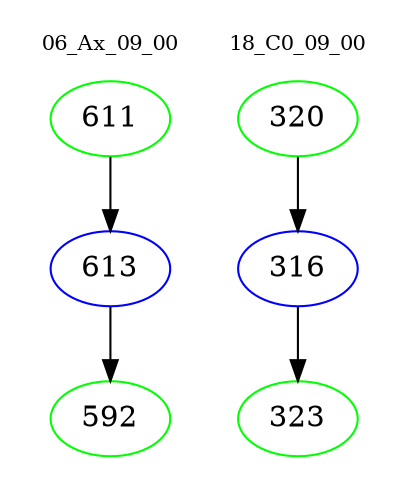 digraph{
subgraph cluster_0 {
color = white
label = "06_Ax_09_00";
fontsize=10;
T0_611 [label="611", color="green"]
T0_611 -> T0_613 [color="black"]
T0_613 [label="613", color="blue"]
T0_613 -> T0_592 [color="black"]
T0_592 [label="592", color="green"]
}
subgraph cluster_1 {
color = white
label = "18_C0_09_00";
fontsize=10;
T1_320 [label="320", color="green"]
T1_320 -> T1_316 [color="black"]
T1_316 [label="316", color="blue"]
T1_316 -> T1_323 [color="black"]
T1_323 [label="323", color="green"]
}
}
